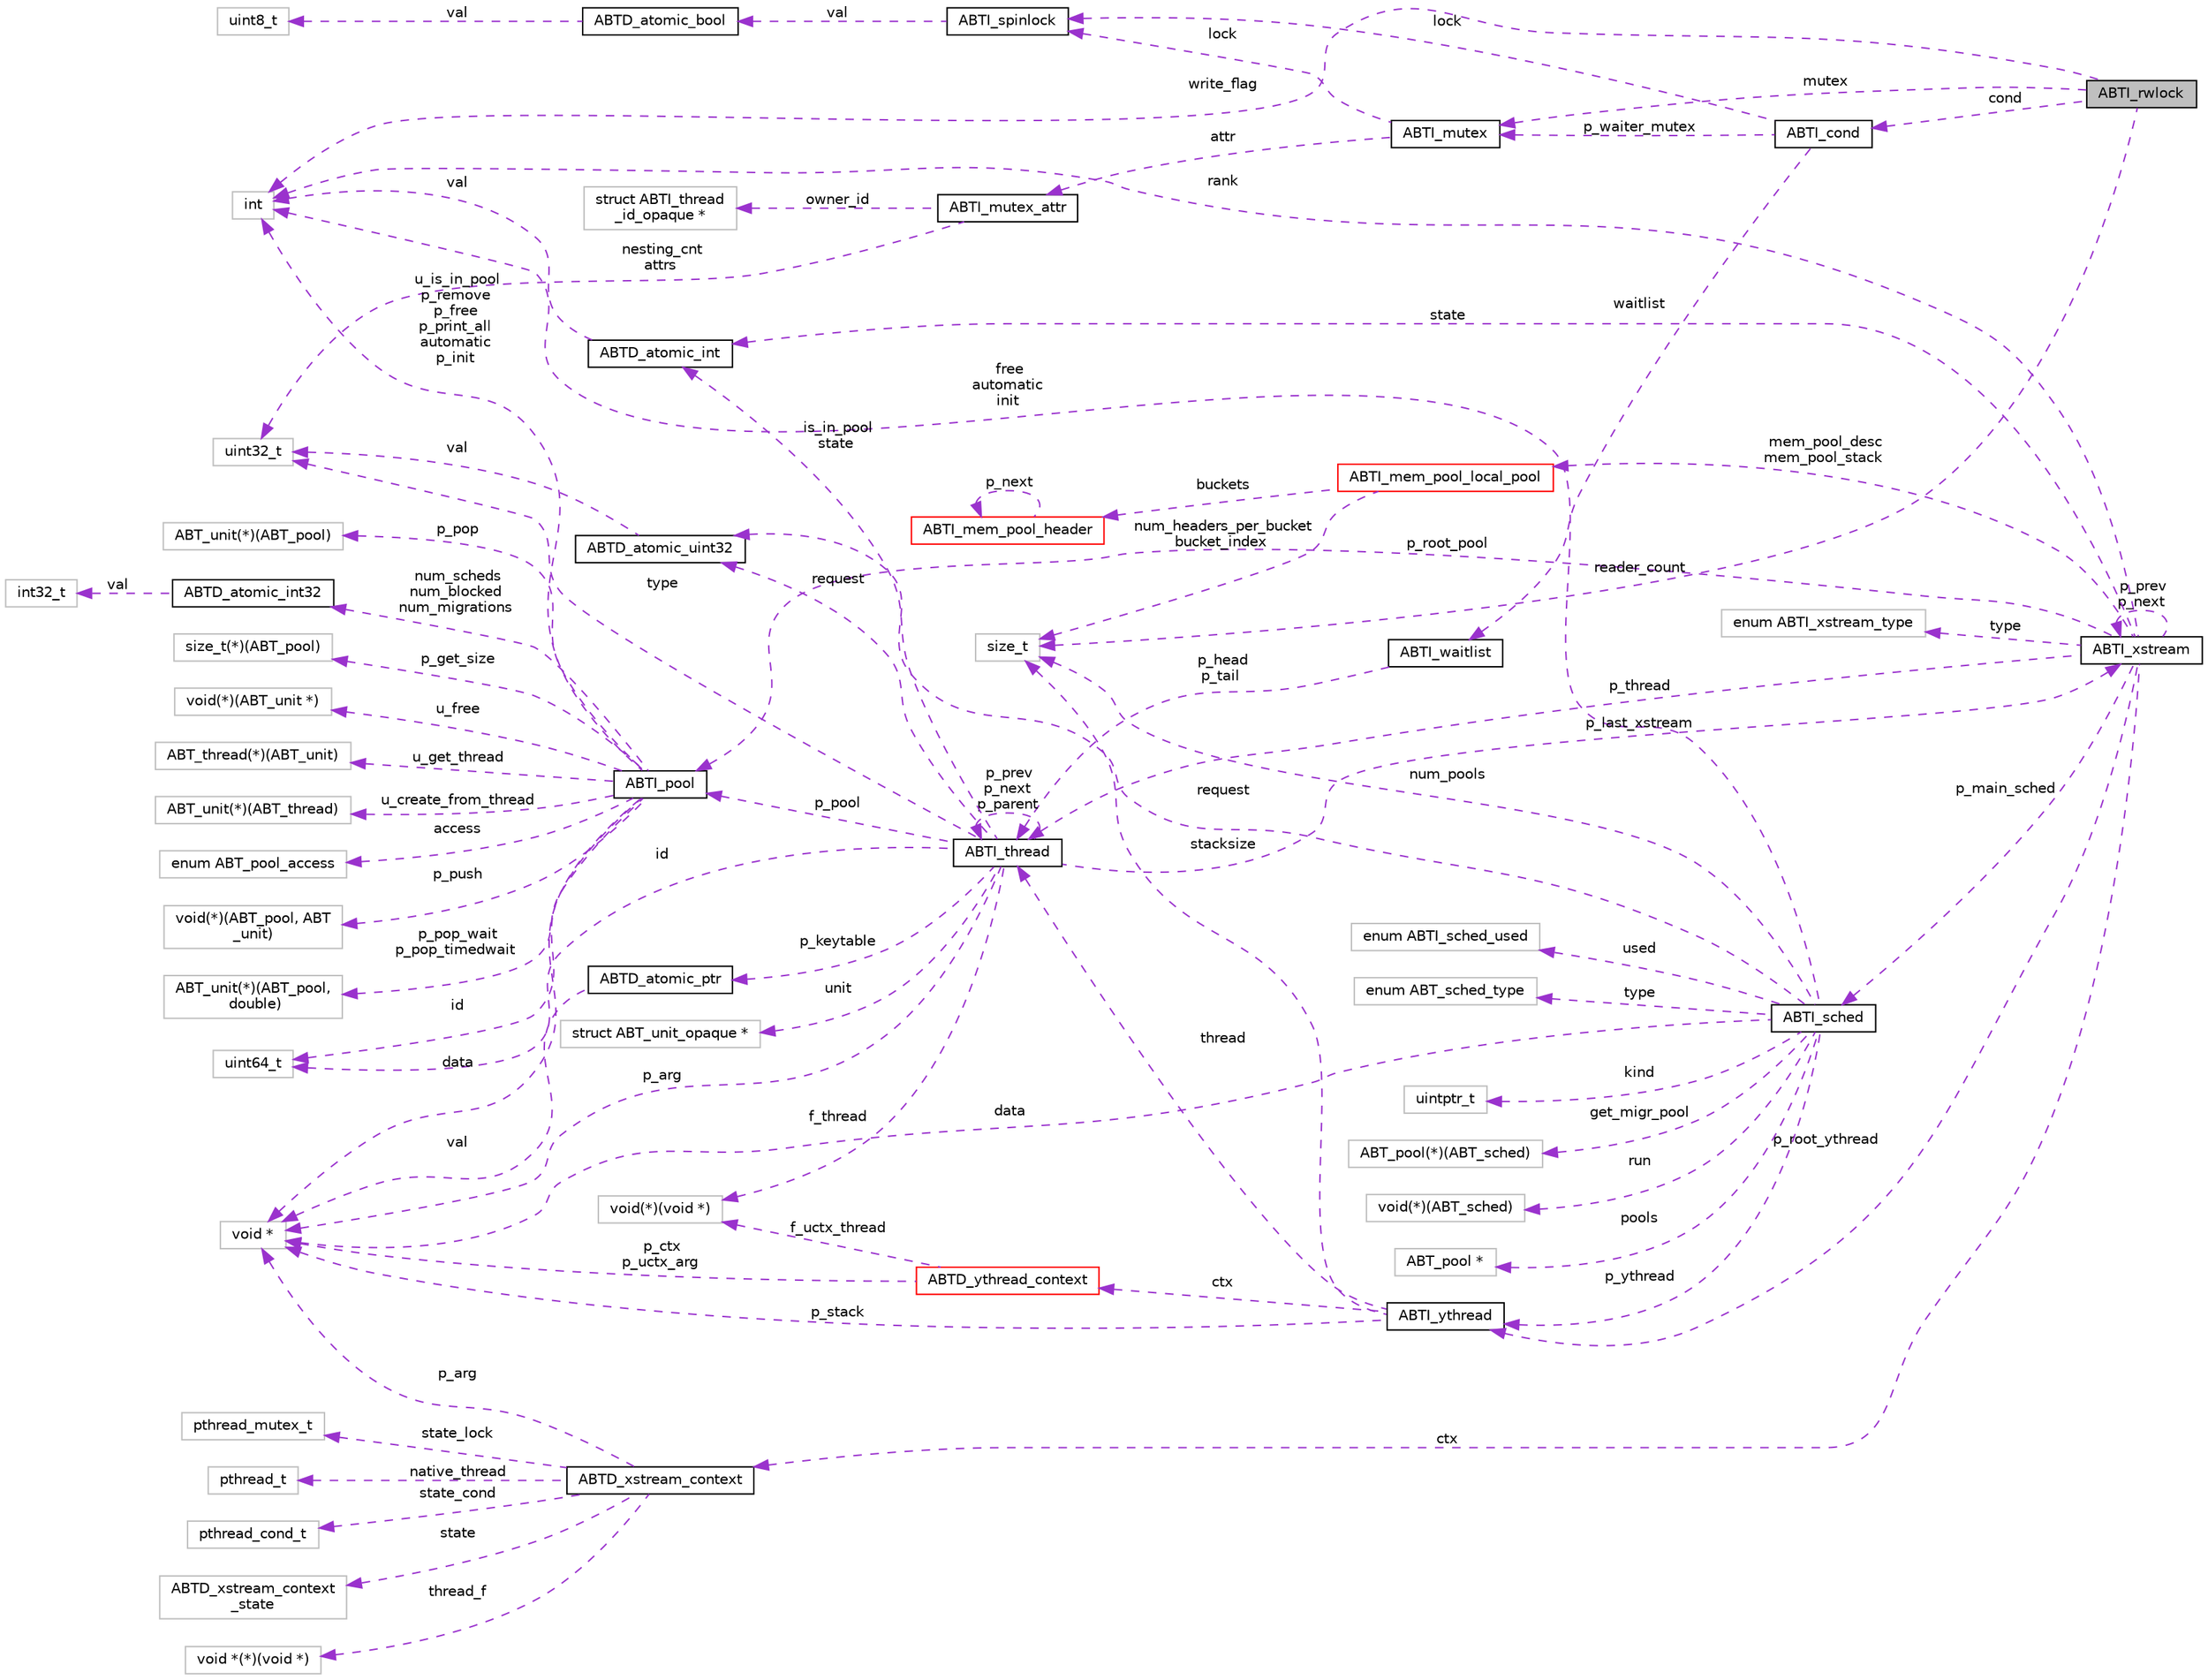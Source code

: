digraph "ABTI_rwlock"
{
  edge [fontname="Helvetica",fontsize="10",labelfontname="Helvetica",labelfontsize="10"];
  node [fontname="Helvetica",fontsize="10",shape=record];
  rankdir="LR";
  Node1 [label="ABTI_rwlock",height=0.2,width=0.4,color="black", fillcolor="grey75", style="filled" fontcolor="black"];
  Node2 -> Node1 [dir="back",color="darkorchid3",fontsize="10",style="dashed",label=" mutex" ,fontname="Helvetica"];
  Node2 [label="ABTI_mutex",height=0.2,width=0.4,color="black", fillcolor="white", style="filled",URL="$d5/d57/structABTI__mutex.html"];
  Node3 -> Node2 [dir="back",color="darkorchid3",fontsize="10",style="dashed",label=" lock" ,fontname="Helvetica"];
  Node3 [label="ABTI_spinlock",height=0.2,width=0.4,color="black", fillcolor="white", style="filled",URL="$dc/d81/structABTI__spinlock.html"];
  Node4 -> Node3 [dir="back",color="darkorchid3",fontsize="10",style="dashed",label=" val" ,fontname="Helvetica"];
  Node4 [label="ABTD_atomic_bool",height=0.2,width=0.4,color="black", fillcolor="white", style="filled",URL="$df/d2c/structABTD__atomic__bool.html"];
  Node5 -> Node4 [dir="back",color="darkorchid3",fontsize="10",style="dashed",label=" val" ,fontname="Helvetica"];
  Node5 [label="uint8_t",height=0.2,width=0.4,color="grey75", fillcolor="white", style="filled"];
  Node6 -> Node2 [dir="back",color="darkorchid3",fontsize="10",style="dashed",label=" attr" ,fontname="Helvetica"];
  Node6 [label="ABTI_mutex_attr",height=0.2,width=0.4,color="black", fillcolor="white", style="filled",URL="$df/de7/structABTI__mutex__attr.html"];
  Node7 -> Node6 [dir="back",color="darkorchid3",fontsize="10",style="dashed",label=" nesting_cnt\nattrs" ,fontname="Helvetica"];
  Node7 [label="uint32_t",height=0.2,width=0.4,color="grey75", fillcolor="white", style="filled"];
  Node8 -> Node6 [dir="back",color="darkorchid3",fontsize="10",style="dashed",label=" owner_id" ,fontname="Helvetica"];
  Node8 [label="struct ABTI_thread\l_id_opaque *",height=0.2,width=0.4,color="grey75", fillcolor="white", style="filled"];
  Node9 -> Node1 [dir="back",color="darkorchid3",fontsize="10",style="dashed",label=" cond" ,fontname="Helvetica"];
  Node9 [label="ABTI_cond",height=0.2,width=0.4,color="black", fillcolor="white", style="filled",URL="$d6/d10/structABTI__cond.html"];
  Node2 -> Node9 [dir="back",color="darkorchid3",fontsize="10",style="dashed",label=" p_waiter_mutex" ,fontname="Helvetica"];
  Node3 -> Node9 [dir="back",color="darkorchid3",fontsize="10",style="dashed",label=" lock" ,fontname="Helvetica"];
  Node10 -> Node9 [dir="back",color="darkorchid3",fontsize="10",style="dashed",label=" waitlist" ,fontname="Helvetica"];
  Node10 [label="ABTI_waitlist",height=0.2,width=0.4,color="black", fillcolor="white", style="filled",URL="$dd/d00/structABTI__waitlist.html"];
  Node11 -> Node10 [dir="back",color="darkorchid3",fontsize="10",style="dashed",label=" p_head\np_tail" ,fontname="Helvetica"];
  Node11 [label="ABTI_thread",height=0.2,width=0.4,color="black", fillcolor="white", style="filled",URL="$d3/d55/structABTI__thread.html"];
  Node12 -> Node11 [dir="back",color="darkorchid3",fontsize="10",style="dashed",label=" f_thread" ,fontname="Helvetica"];
  Node12 [label="void(*)(void *)",height=0.2,width=0.4,color="grey75", fillcolor="white", style="filled"];
  Node13 -> Node11 [dir="back",color="darkorchid3",fontsize="10",style="dashed",label=" id" ,fontname="Helvetica"];
  Node13 [label="uint64_t",height=0.2,width=0.4,color="grey75", fillcolor="white", style="filled"];
  Node11 -> Node11 [dir="back",color="darkorchid3",fontsize="10",style="dashed",label=" p_prev\np_next\np_parent" ,fontname="Helvetica"];
  Node14 -> Node11 [dir="back",color="darkorchid3",fontsize="10",style="dashed",label=" p_pool" ,fontname="Helvetica"];
  Node14 [label="ABTI_pool",height=0.2,width=0.4,color="black", fillcolor="white", style="filled",URL="$df/d65/structABTI__pool.html"];
  Node15 -> Node14 [dir="back",color="darkorchid3",fontsize="10",style="dashed",label=" p_get_size" ,fontname="Helvetica"];
  Node15 [label="size_t(*)(ABT_pool)",height=0.2,width=0.4,color="grey75", fillcolor="white", style="filled"];
  Node16 -> Node14 [dir="back",color="darkorchid3",fontsize="10",style="dashed",label=" u_free" ,fontname="Helvetica"];
  Node16 [label="void(*)(ABT_unit *)",height=0.2,width=0.4,color="grey75", fillcolor="white", style="filled"];
  Node17 -> Node14 [dir="back",color="darkorchid3",fontsize="10",style="dashed",label=" u_get_thread" ,fontname="Helvetica"];
  Node17 [label="ABT_thread(*)(ABT_unit)",height=0.2,width=0.4,color="grey75", fillcolor="white", style="filled"];
  Node18 -> Node14 [dir="back",color="darkorchid3",fontsize="10",style="dashed",label=" u_create_from_thread" ,fontname="Helvetica"];
  Node18 [label="ABT_unit(*)(ABT_thread)",height=0.2,width=0.4,color="grey75", fillcolor="white", style="filled"];
  Node13 -> Node14 [dir="back",color="darkorchid3",fontsize="10",style="dashed",label=" id" ,fontname="Helvetica"];
  Node19 -> Node14 [dir="back",color="darkorchid3",fontsize="10",style="dashed",label=" access" ,fontname="Helvetica"];
  Node19 [label="enum ABT_pool_access",height=0.2,width=0.4,color="grey75", fillcolor="white", style="filled"];
  Node20 -> Node14 [dir="back",color="darkorchid3",fontsize="10",style="dashed",label=" p_push" ,fontname="Helvetica"];
  Node20 [label="void(*)(ABT_pool, ABT\l_unit)",height=0.2,width=0.4,color="grey75", fillcolor="white", style="filled"];
  Node21 -> Node14 [dir="back",color="darkorchid3",fontsize="10",style="dashed",label=" p_pop_wait\np_pop_timedwait" ,fontname="Helvetica"];
  Node21 [label="ABT_unit(*)(ABT_pool,\l double)",height=0.2,width=0.4,color="grey75", fillcolor="white", style="filled"];
  Node22 -> Node14 [dir="back",color="darkorchid3",fontsize="10",style="dashed",label=" u_is_in_pool\np_remove\np_free\np_print_all\nautomatic\np_init" ,fontname="Helvetica"];
  Node22 [label="int",height=0.2,width=0.4,color="grey75", fillcolor="white", style="filled"];
  Node23 -> Node14 [dir="back",color="darkorchid3",fontsize="10",style="dashed",label=" num_scheds\nnum_blocked\nnum_migrations" ,fontname="Helvetica"];
  Node23 [label="ABTD_atomic_int32",height=0.2,width=0.4,color="black", fillcolor="white", style="filled",URL="$db/d9a/structABTD__atomic__int32.html"];
  Node24 -> Node23 [dir="back",color="darkorchid3",fontsize="10",style="dashed",label=" val" ,fontname="Helvetica"];
  Node24 [label="int32_t",height=0.2,width=0.4,color="grey75", fillcolor="white", style="filled"];
  Node25 -> Node14 [dir="back",color="darkorchid3",fontsize="10",style="dashed",label=" p_pop" ,fontname="Helvetica"];
  Node25 [label="ABT_unit(*)(ABT_pool)",height=0.2,width=0.4,color="grey75", fillcolor="white", style="filled"];
  Node26 -> Node14 [dir="back",color="darkorchid3",fontsize="10",style="dashed",label=" data" ,fontname="Helvetica"];
  Node26 [label="void *",height=0.2,width=0.4,color="grey75", fillcolor="white", style="filled"];
  Node27 -> Node11 [dir="back",color="darkorchid3",fontsize="10",style="dashed",label=" p_last_xstream" ,fontname="Helvetica"];
  Node27 [label="ABTI_xstream",height=0.2,width=0.4,color="black", fillcolor="white", style="filled",URL="$dc/d3f/structABTI__xstream.html"];
  Node28 -> Node27 [dir="back",color="darkorchid3",fontsize="10",style="dashed",label=" ctx" ,fontname="Helvetica"];
  Node28 [label="ABTD_xstream_context",height=0.2,width=0.4,color="black", fillcolor="white", style="filled",URL="$df/dec/structABTD__xstream__context.html"];
  Node29 -> Node28 [dir="back",color="darkorchid3",fontsize="10",style="dashed",label=" state" ,fontname="Helvetica"];
  Node29 [label="ABTD_xstream_context\l_state",height=0.2,width=0.4,color="grey75", fillcolor="white", style="filled"];
  Node30 -> Node28 [dir="back",color="darkorchid3",fontsize="10",style="dashed",label=" thread_f" ,fontname="Helvetica"];
  Node30 [label="void *(*)(void *)",height=0.2,width=0.4,color="grey75", fillcolor="white", style="filled"];
  Node31 -> Node28 [dir="back",color="darkorchid3",fontsize="10",style="dashed",label=" state_lock" ,fontname="Helvetica"];
  Node31 [label="pthread_mutex_t",height=0.2,width=0.4,color="grey75", fillcolor="white", style="filled"];
  Node32 -> Node28 [dir="back",color="darkorchid3",fontsize="10",style="dashed",label=" native_thread" ,fontname="Helvetica"];
  Node32 [label="pthread_t",height=0.2,width=0.4,color="grey75", fillcolor="white", style="filled"];
  Node33 -> Node28 [dir="back",color="darkorchid3",fontsize="10",style="dashed",label=" state_cond" ,fontname="Helvetica"];
  Node33 [label="pthread_cond_t",height=0.2,width=0.4,color="grey75", fillcolor="white", style="filled"];
  Node26 -> Node28 [dir="back",color="darkorchid3",fontsize="10",style="dashed",label=" p_arg" ,fontname="Helvetica"];
  Node11 -> Node27 [dir="back",color="darkorchid3",fontsize="10",style="dashed",label=" p_thread" ,fontname="Helvetica"];
  Node34 -> Node27 [dir="back",color="darkorchid3",fontsize="10",style="dashed",label=" p_main_sched" ,fontname="Helvetica"];
  Node34 [label="ABTI_sched",height=0.2,width=0.4,color="black", fillcolor="white", style="filled",URL="$d0/dd5/structABTI__sched.html"];
  Node35 -> Node34 [dir="back",color="darkorchid3",fontsize="10",style="dashed",label=" get_migr_pool" ,fontname="Helvetica"];
  Node35 [label="ABT_pool(*)(ABT_sched)",height=0.2,width=0.4,color="grey75", fillcolor="white", style="filled"];
  Node36 -> Node34 [dir="back",color="darkorchid3",fontsize="10",style="dashed",label=" p_ythread" ,fontname="Helvetica"];
  Node36 [label="ABTI_ythread",height=0.2,width=0.4,color="black", fillcolor="white", style="filled",URL="$d5/d5f/structABTI__ythread.html"];
  Node11 -> Node36 [dir="back",color="darkorchid3",fontsize="10",style="dashed",label=" thread" ,fontname="Helvetica"];
  Node37 -> Node36 [dir="back",color="darkorchid3",fontsize="10",style="dashed",label=" stacksize" ,fontname="Helvetica"];
  Node37 [label="size_t",height=0.2,width=0.4,color="grey75", fillcolor="white", style="filled"];
  Node38 -> Node36 [dir="back",color="darkorchid3",fontsize="10",style="dashed",label=" ctx" ,fontname="Helvetica"];
  Node38 [label="ABTD_ythread_context",height=0.2,width=0.4,color="red", fillcolor="white", style="filled",URL="$d8/df3/structABTD__ythread__context.html"];
  Node12 -> Node38 [dir="back",color="darkorchid3",fontsize="10",style="dashed",label=" f_uctx_thread" ,fontname="Helvetica"];
  Node26 -> Node38 [dir="back",color="darkorchid3",fontsize="10",style="dashed",label=" p_ctx\np_uctx_arg" ,fontname="Helvetica"];
  Node26 -> Node36 [dir="back",color="darkorchid3",fontsize="10",style="dashed",label=" p_stack" ,fontname="Helvetica"];
  Node37 -> Node34 [dir="back",color="darkorchid3",fontsize="10",style="dashed",label=" num_pools" ,fontname="Helvetica"];
  Node22 -> Node34 [dir="back",color="darkorchid3",fontsize="10",style="dashed",label=" free\nautomatic\ninit" ,fontname="Helvetica"];
  Node39 -> Node34 [dir="back",color="darkorchid3",fontsize="10",style="dashed",label=" run" ,fontname="Helvetica"];
  Node39 [label="void(*)(ABT_sched)",height=0.2,width=0.4,color="grey75", fillcolor="white", style="filled"];
  Node40 -> Node34 [dir="back",color="darkorchid3",fontsize="10",style="dashed",label=" pools" ,fontname="Helvetica"];
  Node40 [label="ABT_pool *",height=0.2,width=0.4,color="grey75", fillcolor="white", style="filled"];
  Node41 -> Node34 [dir="back",color="darkorchid3",fontsize="10",style="dashed",label=" request" ,fontname="Helvetica"];
  Node41 [label="ABTD_atomic_uint32",height=0.2,width=0.4,color="black", fillcolor="white", style="filled",URL="$db/df7/structABTD__atomic__uint32.html"];
  Node7 -> Node41 [dir="back",color="darkorchid3",fontsize="10",style="dashed",label=" val" ,fontname="Helvetica"];
  Node42 -> Node34 [dir="back",color="darkorchid3",fontsize="10",style="dashed",label=" used" ,fontname="Helvetica"];
  Node42 [label="enum ABTI_sched_used",height=0.2,width=0.4,color="grey75", fillcolor="white", style="filled"];
  Node26 -> Node34 [dir="back",color="darkorchid3",fontsize="10",style="dashed",label=" data" ,fontname="Helvetica"];
  Node43 -> Node34 [dir="back",color="darkorchid3",fontsize="10",style="dashed",label=" type" ,fontname="Helvetica"];
  Node43 [label="enum ABT_sched_type",height=0.2,width=0.4,color="grey75", fillcolor="white", style="filled"];
  Node44 -> Node34 [dir="back",color="darkorchid3",fontsize="10",style="dashed",label=" kind" ,fontname="Helvetica"];
  Node44 [label="uintptr_t",height=0.2,width=0.4,color="grey75", fillcolor="white", style="filled"];
  Node36 -> Node27 [dir="back",color="darkorchid3",fontsize="10",style="dashed",label=" p_root_ythread" ,fontname="Helvetica"];
  Node14 -> Node27 [dir="back",color="darkorchid3",fontsize="10",style="dashed",label=" p_root_pool" ,fontname="Helvetica"];
  Node45 -> Node27 [dir="back",color="darkorchid3",fontsize="10",style="dashed",label=" type" ,fontname="Helvetica"];
  Node45 [label="enum ABTI_xstream_type",height=0.2,width=0.4,color="grey75", fillcolor="white", style="filled"];
  Node27 -> Node27 [dir="back",color="darkorchid3",fontsize="10",style="dashed",label=" p_prev\np_next" ,fontname="Helvetica"];
  Node46 -> Node27 [dir="back",color="darkorchid3",fontsize="10",style="dashed",label=" state" ,fontname="Helvetica"];
  Node46 [label="ABTD_atomic_int",height=0.2,width=0.4,color="black", fillcolor="white", style="filled",URL="$d5/df5/structABTD__atomic__int.html"];
  Node22 -> Node46 [dir="back",color="darkorchid3",fontsize="10",style="dashed",label=" val" ,fontname="Helvetica"];
  Node22 -> Node27 [dir="back",color="darkorchid3",fontsize="10",style="dashed",label=" rank" ,fontname="Helvetica"];
  Node47 -> Node27 [dir="back",color="darkorchid3",fontsize="10",style="dashed",label=" mem_pool_desc\nmem_pool_stack" ,fontname="Helvetica"];
  Node47 [label="ABTI_mem_pool_local_pool",height=0.2,width=0.4,color="red", fillcolor="white", style="filled",URL="$d6/d69/structABTI__mem__pool__local__pool.html"];
  Node37 -> Node47 [dir="back",color="darkorchid3",fontsize="10",style="dashed",label=" num_headers_per_bucket\nbucket_index" ,fontname="Helvetica"];
  Node48 -> Node47 [dir="back",color="darkorchid3",fontsize="10",style="dashed",label=" buckets" ,fontname="Helvetica"];
  Node48 [label="ABTI_mem_pool_header",height=0.2,width=0.4,color="red", fillcolor="white", style="filled",URL="$de/d24/structABTI__mem__pool__header.html"];
  Node48 -> Node48 [dir="back",color="darkorchid3",fontsize="10",style="dashed",label=" p_next" ,fontname="Helvetica"];
  Node7 -> Node11 [dir="back",color="darkorchid3",fontsize="10",style="dashed",label=" type" ,fontname="Helvetica"];
  Node46 -> Node11 [dir="back",color="darkorchid3",fontsize="10",style="dashed",label=" is_in_pool\nstate" ,fontname="Helvetica"];
  Node49 -> Node11 [dir="back",color="darkorchid3",fontsize="10",style="dashed",label=" p_keytable" ,fontname="Helvetica"];
  Node49 [label="ABTD_atomic_ptr",height=0.2,width=0.4,color="black", fillcolor="white", style="filled",URL="$df/d5b/structABTD__atomic__ptr.html"];
  Node26 -> Node49 [dir="back",color="darkorchid3",fontsize="10",style="dashed",label=" val" ,fontname="Helvetica"];
  Node41 -> Node11 [dir="back",color="darkorchid3",fontsize="10",style="dashed",label=" request" ,fontname="Helvetica"];
  Node26 -> Node11 [dir="back",color="darkorchid3",fontsize="10",style="dashed",label=" p_arg" ,fontname="Helvetica"];
  Node50 -> Node11 [dir="back",color="darkorchid3",fontsize="10",style="dashed",label=" unit" ,fontname="Helvetica"];
  Node50 [label="struct ABT_unit_opaque *",height=0.2,width=0.4,color="grey75", fillcolor="white", style="filled"];
  Node37 -> Node1 [dir="back",color="darkorchid3",fontsize="10",style="dashed",label=" reader_count" ,fontname="Helvetica"];
  Node22 -> Node1 [dir="back",color="darkorchid3",fontsize="10",style="dashed",label=" write_flag" ,fontname="Helvetica"];
}
